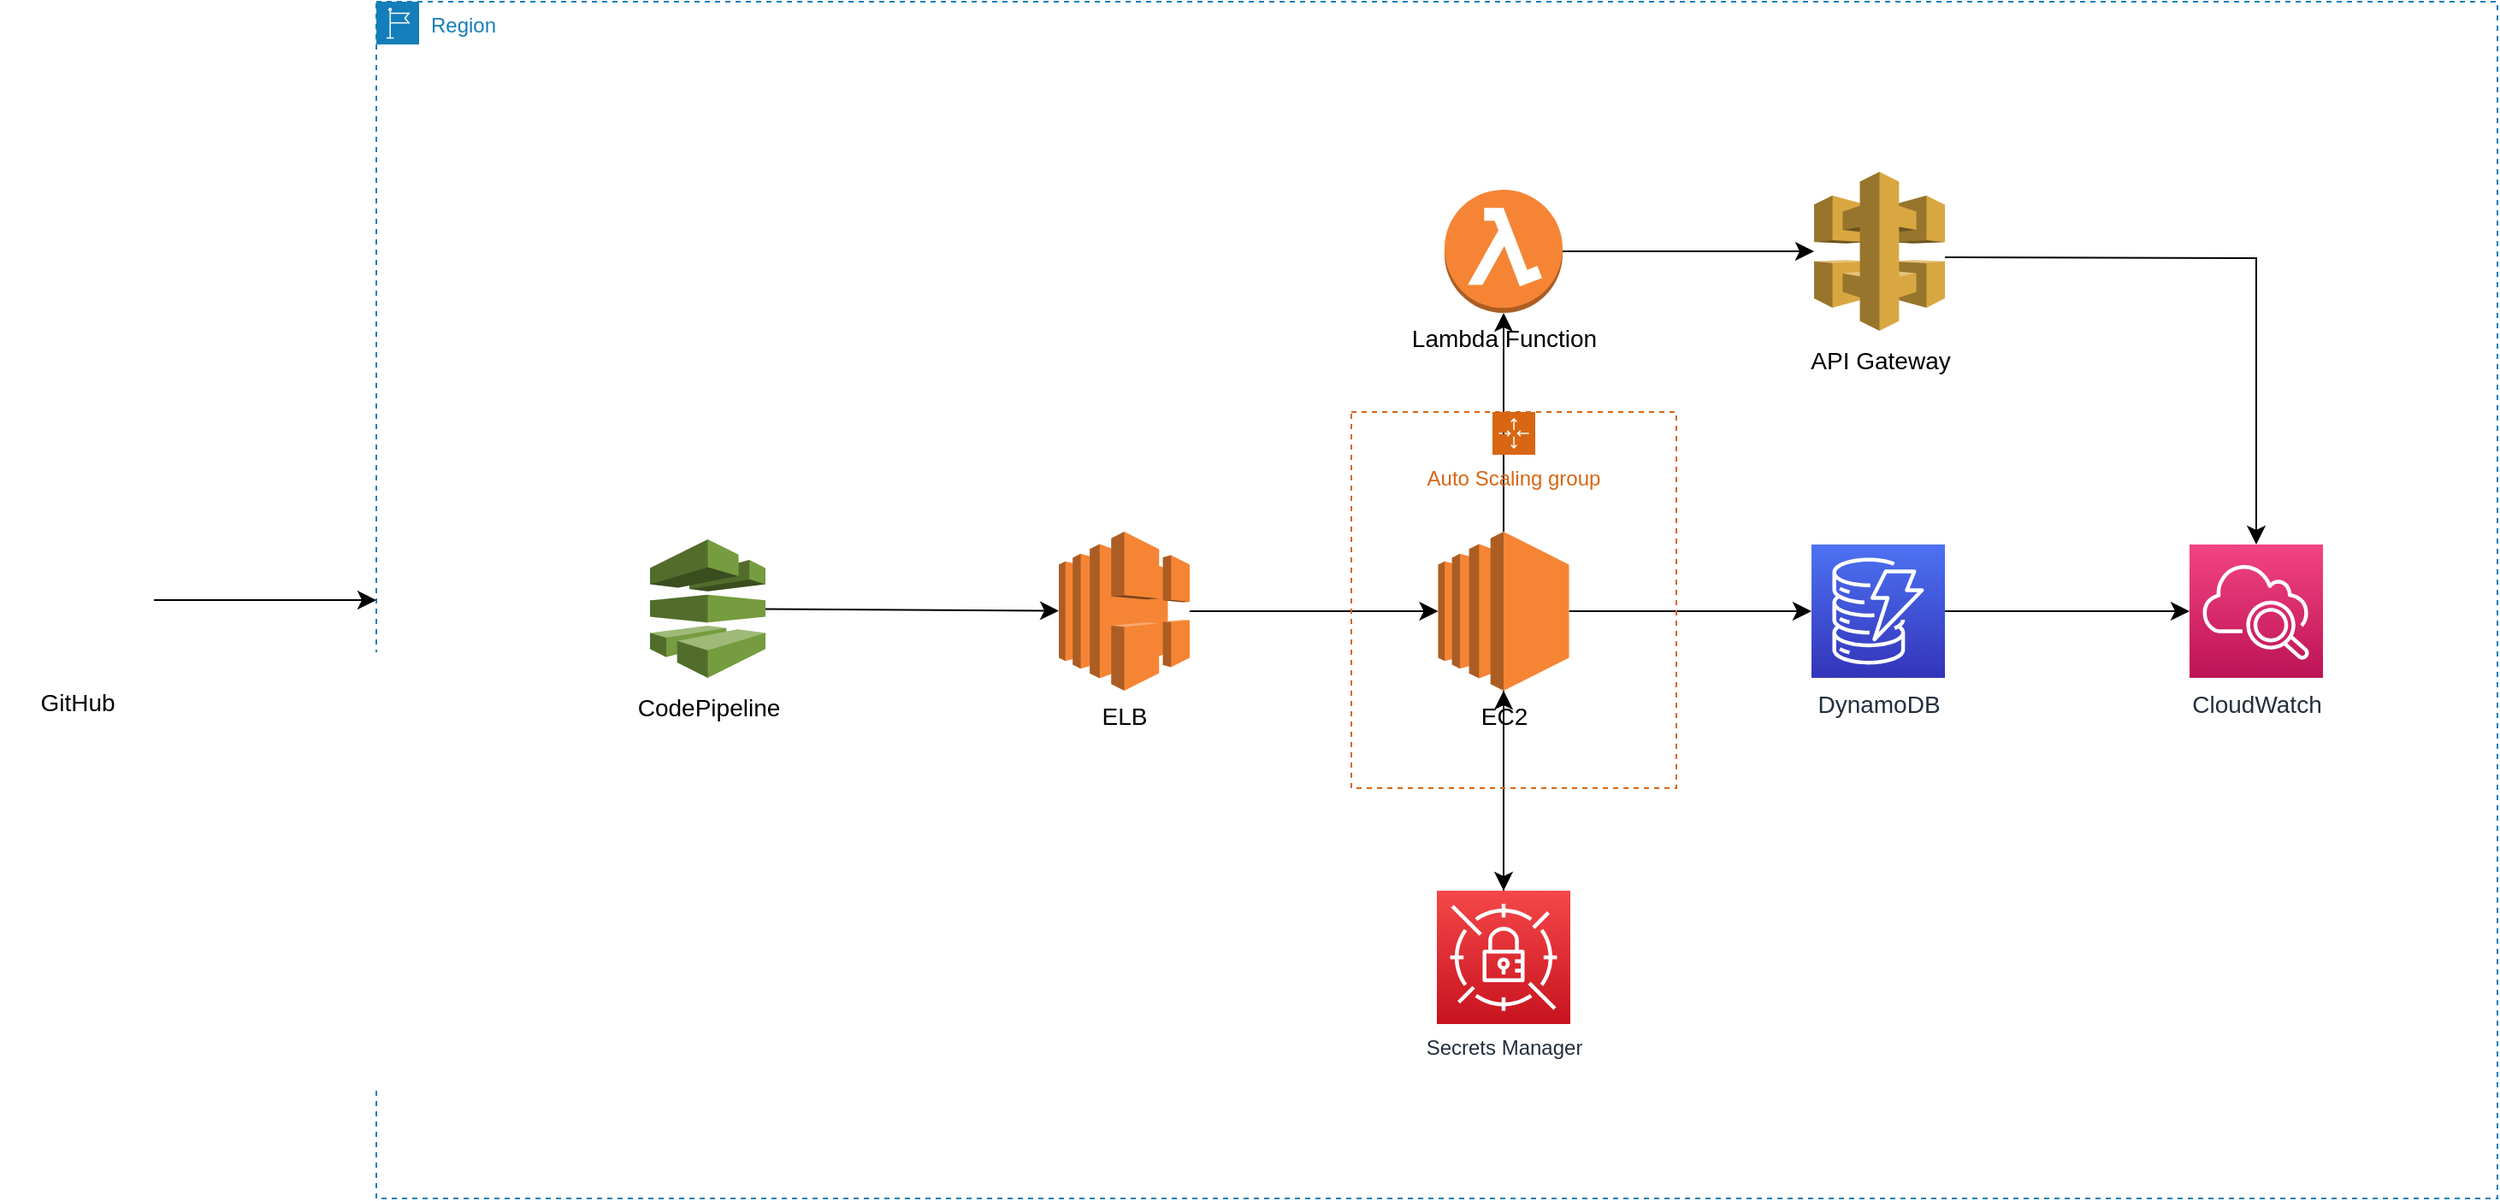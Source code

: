 <mxfile version="21.0.6" type="github">
  <diagram name="Page-1" id="pJ5dkr3fJvYHICoJxLEp">
    <mxGraphModel dx="1632" dy="1398" grid="1" gridSize="10" guides="1" tooltips="1" connect="1" arrows="1" fold="1" page="1" pageScale="1" pageWidth="850" pageHeight="1100" math="0" shadow="0">
      <root>
        <mxCell id="0" />
        <mxCell id="1" parent="0" />
        <mxCell id="liZ0aCMdzfr0tDYxdN_o-2" value="Region" style="points=[[0,0],[0.25,0],[0.5,0],[0.75,0],[1,0],[1,0.25],[1,0.5],[1,0.75],[1,1],[0.75,1],[0.5,1],[0.25,1],[0,1],[0,0.75],[0,0.5],[0,0.25]];outlineConnect=0;gradientColor=none;html=1;whiteSpace=wrap;fontSize=12;fontStyle=0;container=1;pointerEvents=0;collapsible=0;recursiveResize=0;shape=mxgraph.aws4.group;grIcon=mxgraph.aws4.group_region;strokeColor=#147EBA;fillColor=none;verticalAlign=top;align=left;spacingLeft=30;fontColor=#147EBA;dashed=1;" vertex="1" parent="1">
          <mxGeometry x="280" y="180" width="1240" height="700" as="geometry" />
        </mxCell>
        <mxCell id="liZ0aCMdzfr0tDYxdN_o-14" style="edgeStyle=none;curved=1;rounded=0;orthogonalLoop=1;jettySize=auto;html=1;fontSize=12;startSize=8;endSize=8;" edge="1" parent="liZ0aCMdzfr0tDYxdN_o-2" source="liZ0aCMdzfr0tDYxdN_o-3" target="liZ0aCMdzfr0tDYxdN_o-5">
          <mxGeometry relative="1" as="geometry" />
        </mxCell>
        <mxCell id="liZ0aCMdzfr0tDYxdN_o-25" style="edgeStyle=none;curved=1;rounded=0;orthogonalLoop=1;jettySize=auto;html=1;fontSize=12;startSize=8;endSize=8;" edge="1" parent="liZ0aCMdzfr0tDYxdN_o-2" source="liZ0aCMdzfr0tDYxdN_o-3" target="liZ0aCMdzfr0tDYxdN_o-24">
          <mxGeometry relative="1" as="geometry" />
        </mxCell>
        <mxCell id="liZ0aCMdzfr0tDYxdN_o-35" style="edgeStyle=none;curved=1;rounded=0;orthogonalLoop=1;jettySize=auto;html=1;fontSize=12;startSize=8;endSize=8;" edge="1" parent="liZ0aCMdzfr0tDYxdN_o-2" source="liZ0aCMdzfr0tDYxdN_o-3" target="liZ0aCMdzfr0tDYxdN_o-33">
          <mxGeometry relative="1" as="geometry" />
        </mxCell>
        <mxCell id="liZ0aCMdzfr0tDYxdN_o-3" value="&lt;font style=&quot;font-size: 14px;&quot;&gt;EC2&lt;/font&gt;" style="outlineConnect=0;dashed=0;verticalLabelPosition=bottom;verticalAlign=top;align=center;html=1;shape=mxgraph.aws3.ec2;fillColor=#F58534;gradientColor=none;" vertex="1" parent="liZ0aCMdzfr0tDYxdN_o-2">
          <mxGeometry x="620.75" y="310" width="76.5" height="93" as="geometry" />
        </mxCell>
        <mxCell id="liZ0aCMdzfr0tDYxdN_o-16" style="edgeStyle=none;curved=1;rounded=0;orthogonalLoop=1;jettySize=auto;html=1;fontSize=12;startSize=8;endSize=8;" edge="1" parent="liZ0aCMdzfr0tDYxdN_o-2" source="liZ0aCMdzfr0tDYxdN_o-6" target="liZ0aCMdzfr0tDYxdN_o-3">
          <mxGeometry relative="1" as="geometry" />
        </mxCell>
        <mxCell id="liZ0aCMdzfr0tDYxdN_o-6" value="&lt;font style=&quot;font-size: 14px;&quot;&gt;ELB&lt;/font&gt;" style="outlineConnect=0;dashed=0;verticalLabelPosition=bottom;verticalAlign=top;align=center;html=1;shape=mxgraph.aws3.elastic_load_balancing;fillColor=#F58534;gradientColor=none;" vertex="1" parent="liZ0aCMdzfr0tDYxdN_o-2">
          <mxGeometry x="399" y="310" width="76.5" height="93" as="geometry" />
        </mxCell>
        <mxCell id="liZ0aCMdzfr0tDYxdN_o-37" style="edgeStyle=none;curved=1;rounded=0;orthogonalLoop=1;jettySize=auto;html=1;entryX=0;entryY=0.5;entryDx=0;entryDy=0;entryPerimeter=0;fontSize=12;startSize=8;endSize=8;" edge="1" parent="liZ0aCMdzfr0tDYxdN_o-2" source="liZ0aCMdzfr0tDYxdN_o-5" target="liZ0aCMdzfr0tDYxdN_o-36">
          <mxGeometry relative="1" as="geometry" />
        </mxCell>
        <mxCell id="liZ0aCMdzfr0tDYxdN_o-5" value="&lt;font style=&quot;font-size: 14px;&quot;&gt;DynamoDB&lt;/font&gt;" style="sketch=0;points=[[0,0,0],[0.25,0,0],[0.5,0,0],[0.75,0,0],[1,0,0],[0,1,0],[0.25,1,0],[0.5,1,0],[0.75,1,0],[1,1,0],[0,0.25,0],[0,0.5,0],[0,0.75,0],[1,0.25,0],[1,0.5,0],[1,0.75,0]];outlineConnect=0;fontColor=#232F3E;gradientColor=#4D72F3;gradientDirection=north;fillColor=#3334B9;strokeColor=#ffffff;dashed=0;verticalLabelPosition=bottom;verticalAlign=top;align=center;html=1;fontSize=12;fontStyle=0;aspect=fixed;shape=mxgraph.aws4.resourceIcon;resIcon=mxgraph.aws4.dynamodb;" vertex="1" parent="liZ0aCMdzfr0tDYxdN_o-2">
          <mxGeometry x="839" y="317.5" width="78" height="78" as="geometry" />
        </mxCell>
        <mxCell id="liZ0aCMdzfr0tDYxdN_o-26" style="edgeStyle=none;curved=1;rounded=0;orthogonalLoop=1;jettySize=auto;html=1;fontSize=12;startSize=8;endSize=8;" edge="1" parent="liZ0aCMdzfr0tDYxdN_o-2" source="liZ0aCMdzfr0tDYxdN_o-23" target="liZ0aCMdzfr0tDYxdN_o-6">
          <mxGeometry relative="1" as="geometry" />
        </mxCell>
        <mxCell id="liZ0aCMdzfr0tDYxdN_o-23" value="&lt;font style=&quot;font-size: 14px;&quot;&gt;CodePipeline&lt;/font&gt;" style="outlineConnect=0;dashed=0;verticalLabelPosition=bottom;verticalAlign=top;align=center;html=1;shape=mxgraph.aws3.codepipeline;fillColor=#759C3E;gradientColor=none;fontSize=16;" vertex="1" parent="liZ0aCMdzfr0tDYxdN_o-2">
          <mxGeometry x="160" y="314.5" width="67.5" height="81" as="geometry" />
        </mxCell>
        <mxCell id="liZ0aCMdzfr0tDYxdN_o-28" style="edgeStyle=none;curved=1;rounded=0;orthogonalLoop=1;jettySize=auto;html=1;fontSize=12;startSize=8;endSize=8;" edge="1" parent="liZ0aCMdzfr0tDYxdN_o-2" source="liZ0aCMdzfr0tDYxdN_o-24" target="liZ0aCMdzfr0tDYxdN_o-27">
          <mxGeometry relative="1" as="geometry" />
        </mxCell>
        <mxCell id="liZ0aCMdzfr0tDYxdN_o-24" value="&lt;font style=&quot;font-size: 14px;&quot;&gt;Lambda Function&lt;/font&gt;" style="outlineConnect=0;dashed=0;verticalLabelPosition=bottom;verticalAlign=top;align=center;html=1;shape=mxgraph.aws3.lambda_function;fillColor=#F58534;gradientColor=none;" vertex="1" parent="liZ0aCMdzfr0tDYxdN_o-2">
          <mxGeometry x="624.5" y="110" width="69" height="72" as="geometry" />
        </mxCell>
        <mxCell id="liZ0aCMdzfr0tDYxdN_o-27" value="&lt;font style=&quot;font-size: 14px;&quot;&gt;API Gateway&lt;/font&gt;" style="outlineConnect=0;dashed=0;verticalLabelPosition=bottom;verticalAlign=top;align=center;html=1;shape=mxgraph.aws3.api_gateway;fillColor=#D9A741;gradientColor=none;fontSize=16;" vertex="1" parent="liZ0aCMdzfr0tDYxdN_o-2">
          <mxGeometry x="840.5" y="99.5" width="76.5" height="93" as="geometry" />
        </mxCell>
        <mxCell id="liZ0aCMdzfr0tDYxdN_o-34" style="edgeStyle=none;curved=1;rounded=0;orthogonalLoop=1;jettySize=auto;html=1;fontSize=12;startSize=8;endSize=8;" edge="1" parent="liZ0aCMdzfr0tDYxdN_o-2" source="liZ0aCMdzfr0tDYxdN_o-33" target="liZ0aCMdzfr0tDYxdN_o-3">
          <mxGeometry relative="1" as="geometry" />
        </mxCell>
        <mxCell id="liZ0aCMdzfr0tDYxdN_o-33" value="Secrets Manager" style="sketch=0;points=[[0,0,0],[0.25,0,0],[0.5,0,0],[0.75,0,0],[1,0,0],[0,1,0],[0.25,1,0],[0.5,1,0],[0.75,1,0],[1,1,0],[0,0.25,0],[0,0.5,0],[0,0.75,0],[1,0.25,0],[1,0.5,0],[1,0.75,0]];outlineConnect=0;fontColor=#232F3E;gradientColor=#F54749;gradientDirection=north;fillColor=#C7131F;strokeColor=#ffffff;dashed=0;verticalLabelPosition=bottom;verticalAlign=top;align=center;html=1;fontSize=12;fontStyle=0;aspect=fixed;shape=mxgraph.aws4.resourceIcon;resIcon=mxgraph.aws4.secrets_manager;" vertex="1" parent="liZ0aCMdzfr0tDYxdN_o-2">
          <mxGeometry x="620" y="520" width="78" height="78" as="geometry" />
        </mxCell>
        <mxCell id="liZ0aCMdzfr0tDYxdN_o-36" value="&lt;font style=&quot;font-size: 14px;&quot;&gt;CloudWatch&lt;/font&gt;" style="sketch=0;points=[[0,0,0],[0.25,0,0],[0.5,0,0],[0.75,0,0],[1,0,0],[0,1,0],[0.25,1,0],[0.5,1,0],[0.75,1,0],[1,1,0],[0,0.25,0],[0,0.5,0],[0,0.75,0],[1,0.25,0],[1,0.5,0],[1,0.75,0]];points=[[0,0,0],[0.25,0,0],[0.5,0,0],[0.75,0,0],[1,0,0],[0,1,0],[0.25,1,0],[0.5,1,0],[0.75,1,0],[1,1,0],[0,0.25,0],[0,0.5,0],[0,0.75,0],[1,0.25,0],[1,0.5,0],[1,0.75,0]];outlineConnect=0;fontColor=#232F3E;gradientColor=#F34482;gradientDirection=north;fillColor=#BC1356;strokeColor=#ffffff;dashed=0;verticalLabelPosition=bottom;verticalAlign=top;align=center;html=1;fontSize=12;fontStyle=0;aspect=fixed;shape=mxgraph.aws4.resourceIcon;resIcon=mxgraph.aws4.cloudwatch_2;" vertex="1" parent="liZ0aCMdzfr0tDYxdN_o-2">
          <mxGeometry x="1060" y="317.5" width="78" height="78" as="geometry" />
        </mxCell>
        <mxCell id="liZ0aCMdzfr0tDYxdN_o-47" value="" style="endArrow=classic;html=1;rounded=0;fontSize=12;startSize=8;endSize=8;edgeStyle=orthogonalEdgeStyle;entryX=0.5;entryY=0;entryDx=0;entryDy=0;entryPerimeter=0;" edge="1" parent="liZ0aCMdzfr0tDYxdN_o-2" target="liZ0aCMdzfr0tDYxdN_o-36">
          <mxGeometry width="50" height="50" relative="1" as="geometry">
            <mxPoint x="917" y="149.5" as="sourcePoint" />
            <mxPoint x="967" y="99.5" as="targetPoint" />
          </mxGeometry>
        </mxCell>
        <mxCell id="liZ0aCMdzfr0tDYxdN_o-51" value="Auto Scaling group" style="points=[[0,0],[0.25,0],[0.5,0],[0.75,0],[1,0],[1,0.25],[1,0.5],[1,0.75],[1,1],[0.75,1],[0.5,1],[0.25,1],[0,1],[0,0.75],[0,0.5],[0,0.25]];outlineConnect=0;gradientColor=none;html=1;whiteSpace=wrap;fontSize=12;fontStyle=0;container=1;pointerEvents=0;collapsible=0;recursiveResize=0;shape=mxgraph.aws4.groupCenter;grIcon=mxgraph.aws4.group_auto_scaling_group;grStroke=1;strokeColor=#D86613;fillColor=none;verticalAlign=top;align=center;fontColor=#D86613;dashed=1;spacingTop=25;" vertex="1" parent="liZ0aCMdzfr0tDYxdN_o-2">
          <mxGeometry x="570" y="240" width="190" height="220" as="geometry" />
        </mxCell>
        <mxCell id="liZ0aCMdzfr0tDYxdN_o-20" style="edgeStyle=none;curved=1;rounded=0;orthogonalLoop=1;jettySize=auto;html=1;entryX=0;entryY=0.5;entryDx=0;entryDy=0;fontSize=12;startSize=8;endSize=8;" edge="1" parent="1" source="liZ0aCMdzfr0tDYxdN_o-9" target="liZ0aCMdzfr0tDYxdN_o-2">
          <mxGeometry relative="1" as="geometry" />
        </mxCell>
        <mxCell id="liZ0aCMdzfr0tDYxdN_o-9" value="&lt;font style=&quot;font-size: 14px;&quot;&gt;GitHub&lt;/font&gt;" style="shape=image;html=1;verticalAlign=top;verticalLabelPosition=bottom;labelBackgroundColor=#ffffff;imageAspect=0;aspect=fixed;image=https://cdn4.iconfinder.com/data/icons/ionicons/512/icon-social-github-128.png" vertex="1" parent="1">
          <mxGeometry x="60" y="485" width="90" height="90" as="geometry" />
        </mxCell>
      </root>
    </mxGraphModel>
  </diagram>
</mxfile>
